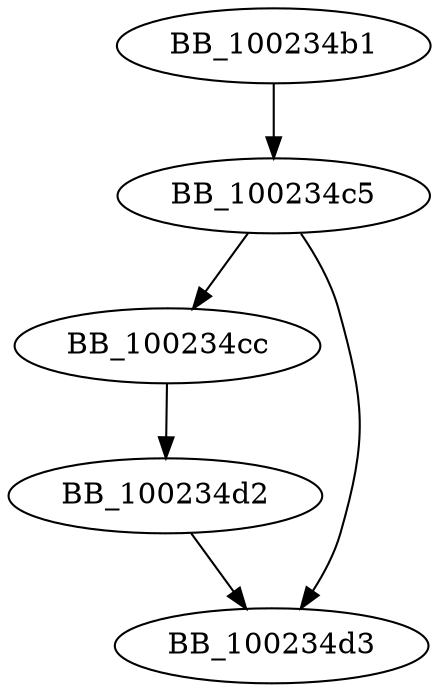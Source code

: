 DiGraph sub_100234B1{
BB_100234b1->BB_100234c5
BB_100234c5->BB_100234cc
BB_100234c5->BB_100234d3
BB_100234cc->BB_100234d2
BB_100234d2->BB_100234d3
}
